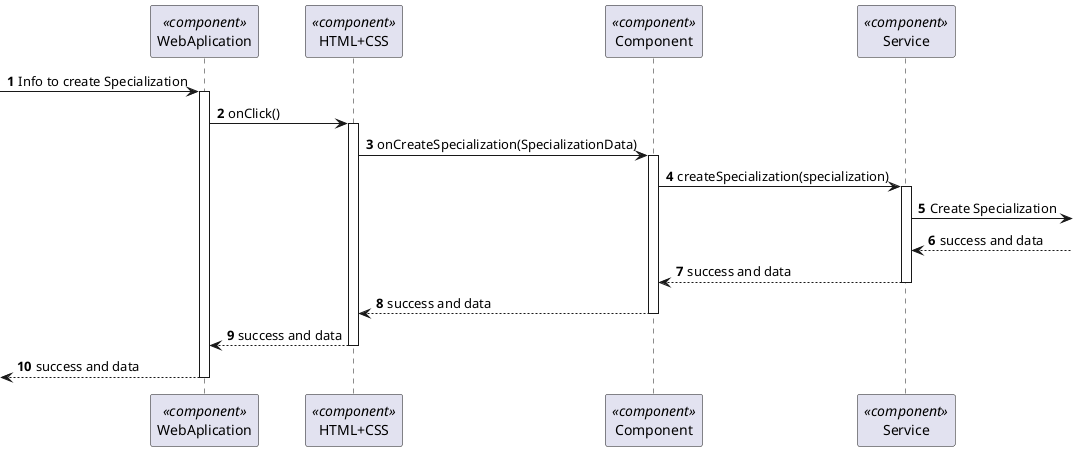 @startuml 6.2.6
skinparam packageStyle rectangle
skinparam shadowing false

autonumber

participant "WebAplication" as FE <<component>>
participant "HTML+CSS" as HT <<component>>
participant "Component" as CM <<component>>
participant "Service" as SERV <<component>>





-> FE : Info to create Specialization
activate FE

FE -> HT : onClick()
activate HT

HT -> CM : onCreateSpecialization(SpecializationData)
activate CM

CM -> SERV : createSpecialization(specialization)
activate SERV

SERV -> : Create Specialization

 SERV <--: success and data


 SERV--> CM : success and data

deactivate  SERV

 CM --> HT : success and data
  deactivate CM
 HT --> FE : success and data

deactivate HT


<-- FE   : success and data
deactivate FE

@enduml